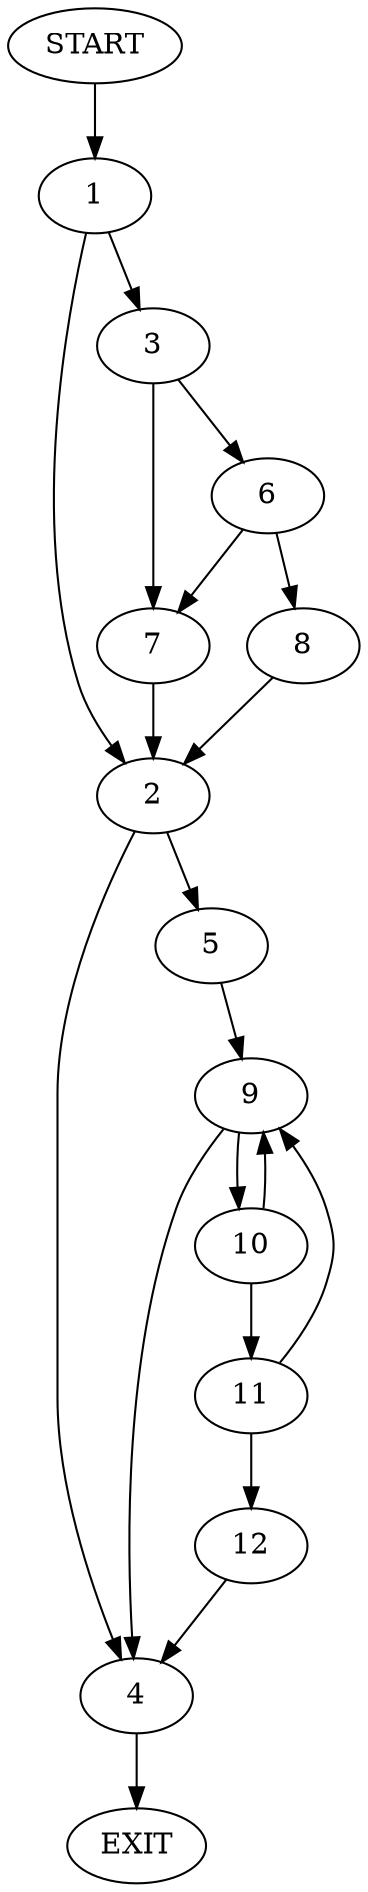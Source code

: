 digraph {
0 [label="START"]
13 [label="EXIT"]
0 -> 1
1 -> 2
1 -> 3
2 -> 4
2 -> 5
3 -> 6
3 -> 7
6 -> 8
6 -> 7
7 -> 2
8 -> 2
5 -> 9
4 -> 13
9 -> 4
9 -> 10
10 -> 11
10 -> 9
11 -> 12
11 -> 9
12 -> 4
}
